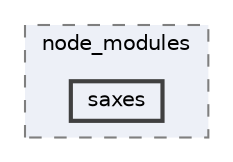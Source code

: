 digraph "pkiclassroomrescheduler/src/main/frontend/node_modules/saxes"
{
 // LATEX_PDF_SIZE
  bgcolor="transparent";
  edge [fontname=Helvetica,fontsize=10,labelfontname=Helvetica,labelfontsize=10];
  node [fontname=Helvetica,fontsize=10,shape=box,height=0.2,width=0.4];
  compound=true
  subgraph clusterdir_72953eda66ccb3a2722c28e1c3e6c23b {
    graph [ bgcolor="#edf0f7", pencolor="grey50", label="node_modules", fontname=Helvetica,fontsize=10 style="filled,dashed", URL="dir_72953eda66ccb3a2722c28e1c3e6c23b.html",tooltip=""]
  dir_a1c03e39cda81d222f304514e843cf51 [label="saxes", fillcolor="#edf0f7", color="grey25", style="filled,bold", URL="dir_a1c03e39cda81d222f304514e843cf51.html",tooltip=""];
  }
}
